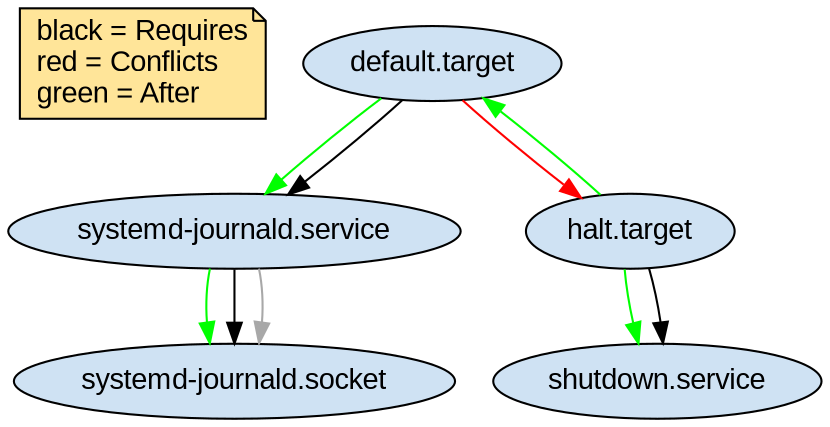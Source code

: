 digraph systemd {
    node [fontname = "Arial", fillcolor="#CFE2F3", style="filled"];

    {
        notes [
            shape="note",
            label=<
black = Requires<BR ALIGN="LEFT"/>
red = Conflicts<BR ALIGN="LEFT"/>
green = After<BR ALIGN="LEFT"/>
>
        ]
    }

    "notes" [fillcolor="#FFE599"];

    "default.target"->"systemd-journald.service" [color="green"];
	"default.target"->"systemd-journald.service" [color="black"];
	"default.target"->"halt.target" [color="red"];

    "systemd-journald.service"->"systemd-journald.socket" [color="green"];
	"systemd-journald.service"->"systemd-journald.socket" [color="black"];
	"systemd-journald.service"->"systemd-journald.socket" [color="grey66"];

    "halt.target"->"default.target" [color="green"];
	"halt.target"->"shutdown.service" [color="green"];
	"halt.target"->"shutdown.service" [color="black"];
}
